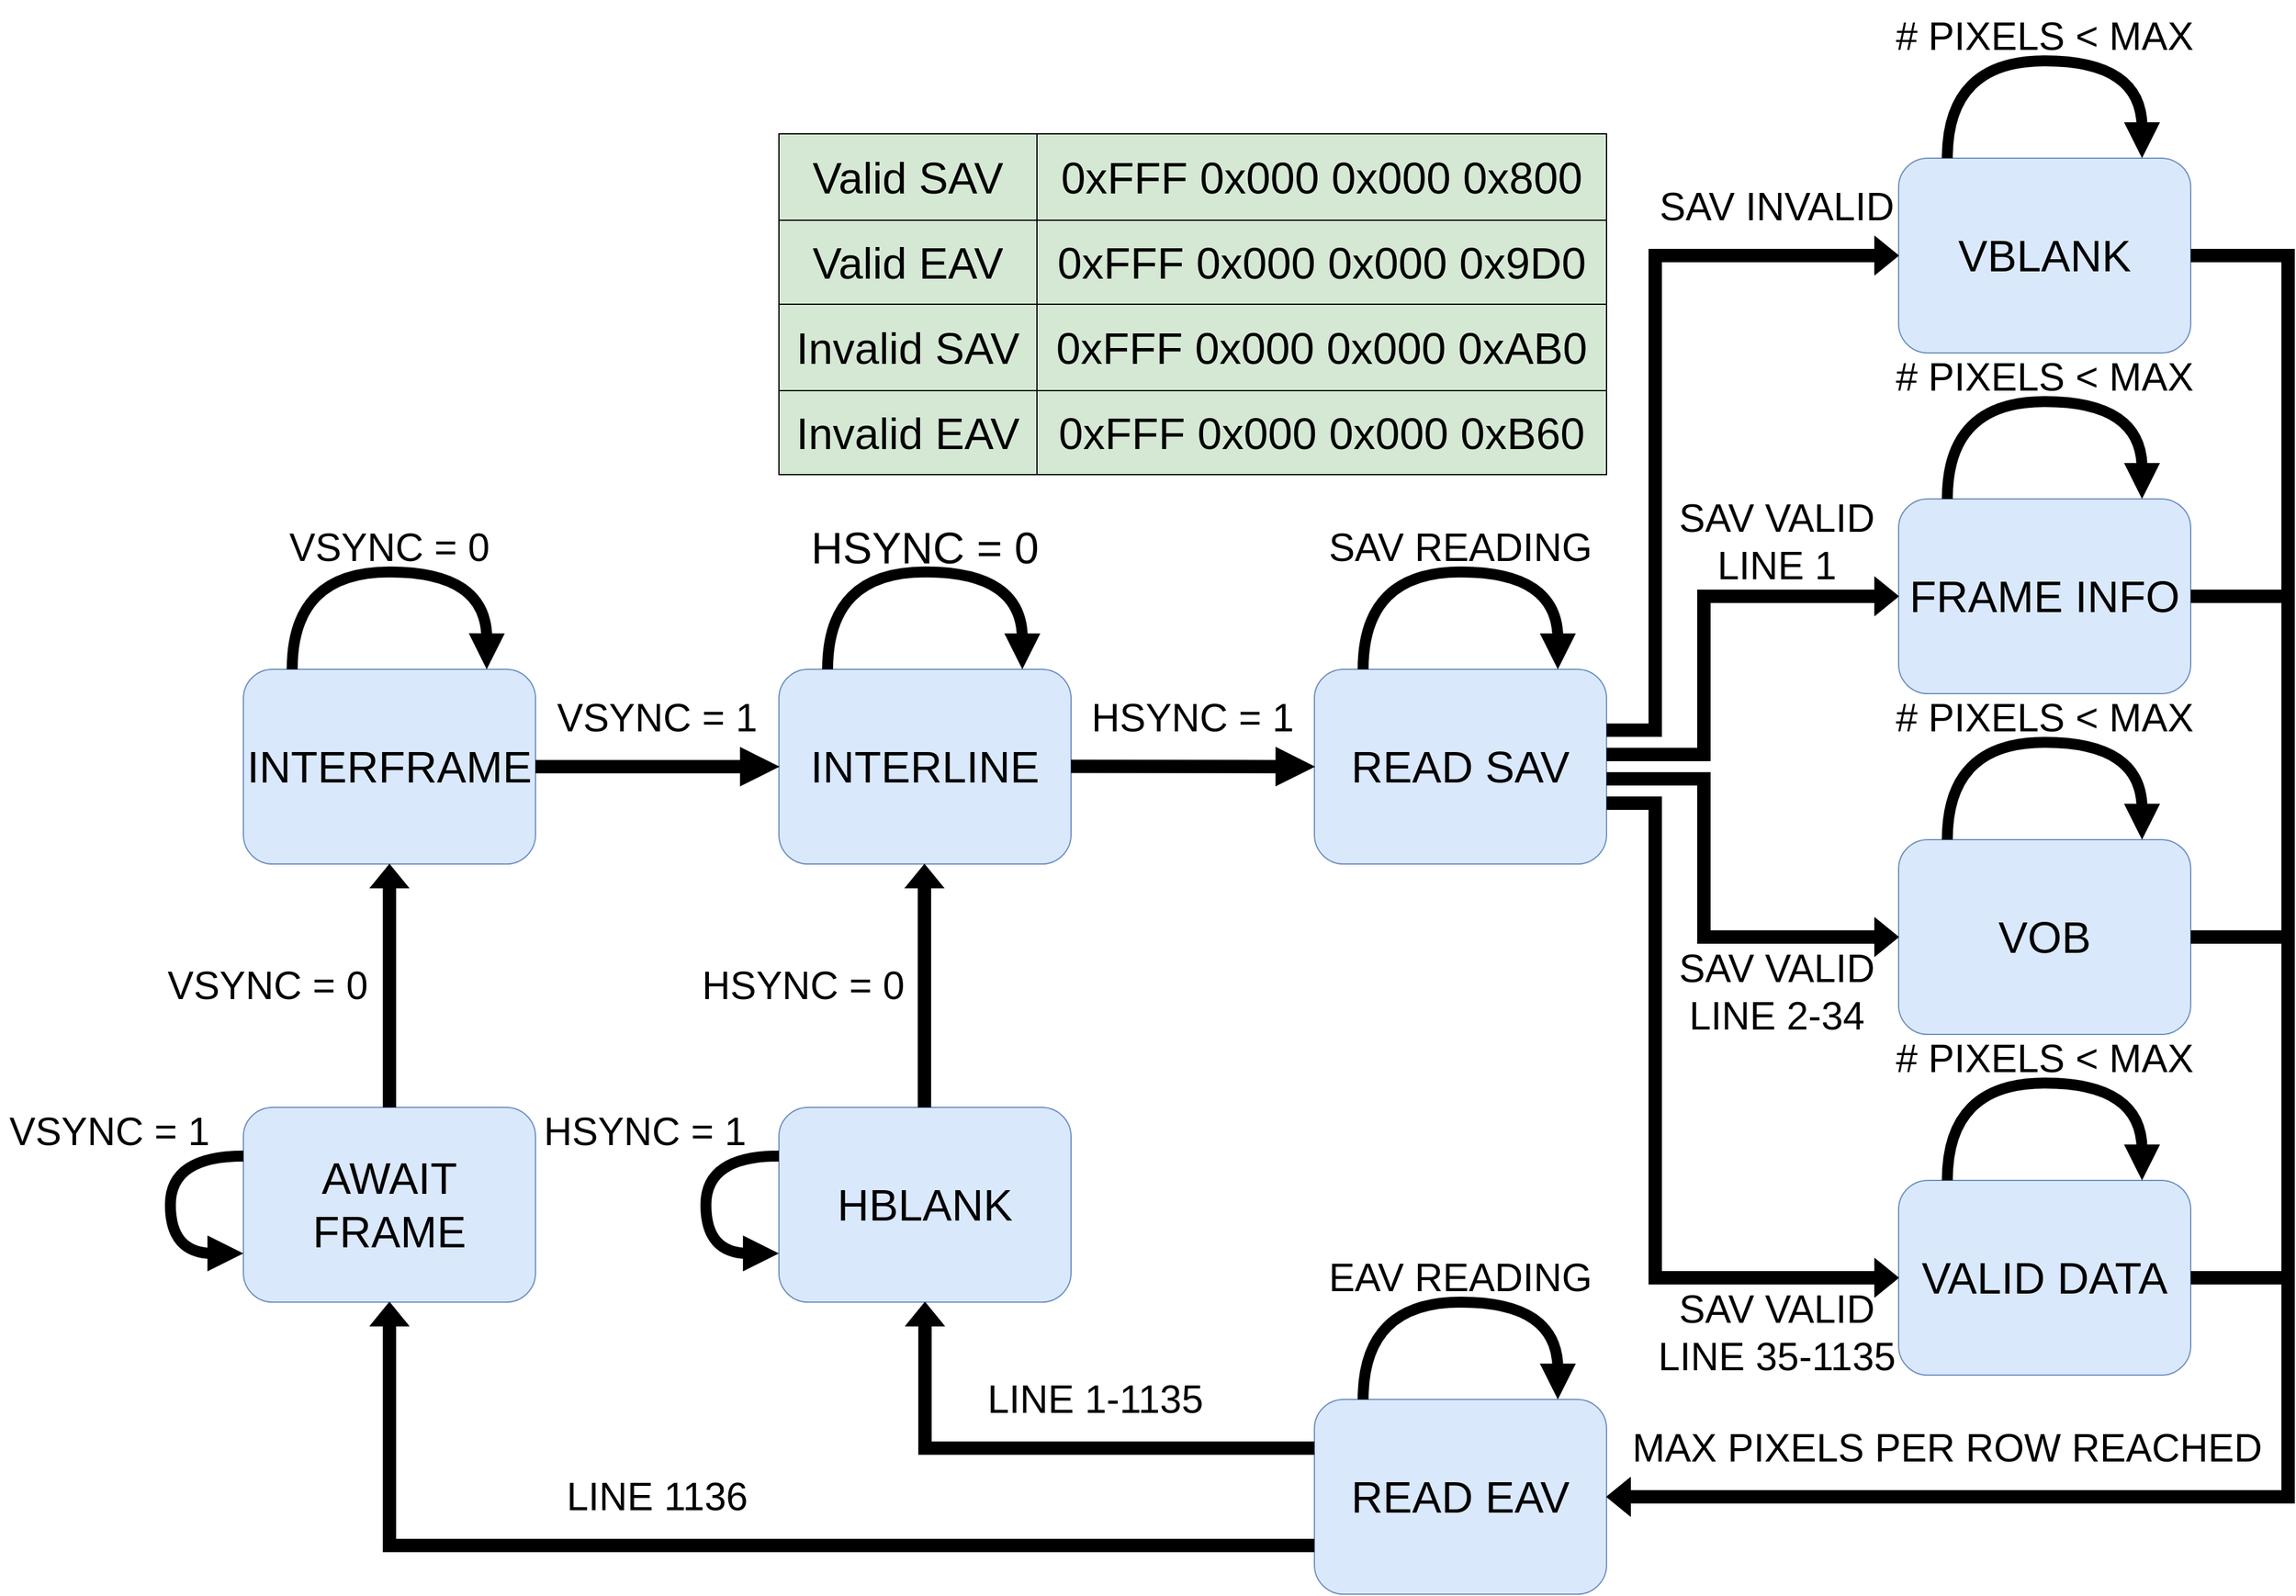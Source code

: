 <mxfile version="28.1.1">
  <diagram name="Page-1" id="q2_0RHuTO6xgpEpmJLxP">
    <mxGraphModel dx="4293" dy="3265" grid="1" gridSize="10" guides="1" tooltips="1" connect="1" arrows="1" fold="1" page="1" pageScale="1" pageWidth="850" pageHeight="1100" math="0" shadow="0">
      <root>
        <mxCell id="0" />
        <mxCell id="1" parent="0" />
        <mxCell id="sTG8xCZrIZPABYyQ_F5g-1" value="INTERFRAME" style="rounded=1;whiteSpace=wrap;html=1;fontSize=36;fillColor=#dae8fc;strokeColor=#6c8ebf;" vertex="1" parent="1">
          <mxGeometry x="80" y="120" width="240" height="160" as="geometry" />
        </mxCell>
        <mxCell id="sTG8xCZrIZPABYyQ_F5g-2" value="INTERLINE" style="rounded=1;whiteSpace=wrap;html=1;fontSize=36;fillColor=#dae8fc;strokeColor=#6c8ebf;" vertex="1" parent="1">
          <mxGeometry x="520" y="120" width="240" height="160" as="geometry" />
        </mxCell>
        <mxCell id="sTG8xCZrIZPABYyQ_F5g-3" value="READ SAV" style="rounded=1;whiteSpace=wrap;html=1;fontSize=36;fillColor=#dae8fc;strokeColor=#6c8ebf;" vertex="1" parent="1">
          <mxGeometry x="960" y="120" width="240" height="160" as="geometry" />
        </mxCell>
        <mxCell id="sTG8xCZrIZPABYyQ_F5g-4" value="VALID DATA" style="rounded=1;whiteSpace=wrap;html=1;fontSize=36;fillColor=#dae8fc;strokeColor=#6c8ebf;" vertex="1" parent="1">
          <mxGeometry x="1440" y="540" width="240" height="160" as="geometry" />
        </mxCell>
        <mxCell id="sTG8xCZrIZPABYyQ_F5g-5" value="FRAME INFO" style="rounded=1;whiteSpace=wrap;html=1;fontSize=36;fillColor=#dae8fc;strokeColor=#6c8ebf;" vertex="1" parent="1">
          <mxGeometry x="1440" y="-20" width="240" height="160" as="geometry" />
        </mxCell>
        <mxCell id="sTG8xCZrIZPABYyQ_F5g-6" value="VBLANK" style="rounded=1;whiteSpace=wrap;html=1;fontSize=36;fillColor=#dae8fc;strokeColor=#6c8ebf;" vertex="1" parent="1">
          <mxGeometry x="1440" y="-300" width="240" height="160" as="geometry" />
        </mxCell>
        <mxCell id="sTG8xCZrIZPABYyQ_F5g-7" value="VOB" style="rounded=1;whiteSpace=wrap;html=1;fontSize=36;fillColor=#dae8fc;strokeColor=#6c8ebf;" vertex="1" parent="1">
          <mxGeometry x="1440" y="260" width="240" height="160" as="geometry" />
        </mxCell>
        <mxCell id="sTG8xCZrIZPABYyQ_F5g-8" value="AWAIT FRAME" style="rounded=1;whiteSpace=wrap;html=1;fontSize=36;fillColor=#dae8fc;strokeColor=#6c8ebf;" vertex="1" parent="1">
          <mxGeometry x="80" y="480" width="240" height="160" as="geometry" />
        </mxCell>
        <mxCell id="sTG8xCZrIZPABYyQ_F5g-9" value="HBLANK" style="rounded=1;whiteSpace=wrap;html=1;fontSize=36;fillColor=#dae8fc;strokeColor=#6c8ebf;" vertex="1" parent="1">
          <mxGeometry x="520" y="480" width="240" height="160" as="geometry" />
        </mxCell>
        <mxCell id="sTG8xCZrIZPABYyQ_F5g-10" value="READ EAV" style="rounded=1;whiteSpace=wrap;html=1;fontSize=36;fillColor=#dae8fc;strokeColor=#6c8ebf;" vertex="1" parent="1">
          <mxGeometry x="960" y="720" width="240" height="160" as="geometry" />
        </mxCell>
        <mxCell id="sTG8xCZrIZPABYyQ_F5g-12" value="" style="shape=flexArrow;endArrow=classic;html=1;rounded=0;exitX=1;exitY=0.5;exitDx=0;exitDy=0;entryX=0;entryY=0.5;entryDx=0;entryDy=0;startSize=10;endSize=10;sourcePerimeterSpacing=1;fillColor=#000000;" edge="1" parent="1" source="sTG8xCZrIZPABYyQ_F5g-1">
          <mxGeometry width="50" height="50" relative="1" as="geometry">
            <mxPoint x="430" y="220" as="sourcePoint" />
            <mxPoint x="520" y="200.0" as="targetPoint" />
          </mxGeometry>
        </mxCell>
        <mxCell id="sTG8xCZrIZPABYyQ_F5g-13" value="" style="shape=flexArrow;endArrow=classic;html=1;rounded=0;exitX=1;exitY=0.5;exitDx=0;exitDy=0;entryX=1;entryY=1;entryDx=0;entryDy=0;startSize=10;endSize=10;sourcePerimeterSpacing=1;fillColor=#000000;" edge="1" parent="1" target="sTG8xCZrIZPABYyQ_F5g-30">
          <mxGeometry width="50" height="50" relative="1" as="geometry">
            <mxPoint x="760" y="199.71" as="sourcePoint" />
            <mxPoint x="920" y="199.71" as="targetPoint" />
          </mxGeometry>
        </mxCell>
        <mxCell id="sTG8xCZrIZPABYyQ_F5g-15" value="" style="shape=flexArrow;endArrow=classic;html=1;rounded=0;entryX=0;entryY=0.5;entryDx=0;entryDy=0;fillColor=#000000;" edge="1" parent="1" target="sTG8xCZrIZPABYyQ_F5g-5">
          <mxGeometry width="50" height="50" relative="1" as="geometry">
            <mxPoint x="1200" y="190" as="sourcePoint" />
            <mxPoint x="1290" y="140" as="targetPoint" />
            <Array as="points">
              <mxPoint x="1280" y="190" />
              <mxPoint x="1280" y="60" />
            </Array>
          </mxGeometry>
        </mxCell>
        <mxCell id="sTG8xCZrIZPABYyQ_F5g-16" value="" style="shape=flexArrow;endArrow=classic;html=1;rounded=0;entryX=0;entryY=0.5;entryDx=0;entryDy=0;fillColor=#000000;" edge="1" parent="1" target="sTG8xCZrIZPABYyQ_F5g-6">
          <mxGeometry width="50" height="50" relative="1" as="geometry">
            <mxPoint x="1200" y="170" as="sourcePoint" />
            <mxPoint x="1290" y="120" as="targetPoint" />
            <Array as="points">
              <mxPoint x="1240" y="170" />
              <mxPoint x="1240" y="-220" />
            </Array>
          </mxGeometry>
        </mxCell>
        <mxCell id="sTG8xCZrIZPABYyQ_F5g-17" value="" style="shape=flexArrow;endArrow=classic;html=1;rounded=0;entryX=0;entryY=0.5;entryDx=0;entryDy=0;fillColor=#000000;" edge="1" parent="1" target="sTG8xCZrIZPABYyQ_F5g-7">
          <mxGeometry width="50" height="50" relative="1" as="geometry">
            <mxPoint x="1200" y="210" as="sourcePoint" />
            <mxPoint x="1290" y="160" as="targetPoint" />
            <Array as="points">
              <mxPoint x="1280" y="210" />
              <mxPoint x="1280" y="340" />
            </Array>
          </mxGeometry>
        </mxCell>
        <mxCell id="sTG8xCZrIZPABYyQ_F5g-18" value="" style="shape=flexArrow;endArrow=classic;html=1;rounded=0;entryX=0;entryY=0.5;entryDx=0;entryDy=0;fillColor=#000000;" edge="1" parent="1" target="sTG8xCZrIZPABYyQ_F5g-4">
          <mxGeometry width="50" height="50" relative="1" as="geometry">
            <mxPoint x="1200" y="230" as="sourcePoint" />
            <mxPoint x="1290" y="180" as="targetPoint" />
            <Array as="points">
              <mxPoint x="1240" y="230" />
              <mxPoint x="1240" y="620" />
            </Array>
          </mxGeometry>
        </mxCell>
        <mxCell id="sTG8xCZrIZPABYyQ_F5g-19" value="" style="shape=flexArrow;endArrow=classic;html=1;rounded=0;exitX=1;exitY=0.5;exitDx=0;exitDy=0;entryX=1;entryY=0.5;entryDx=0;entryDy=0;fillColor=#000000;" edge="1" parent="1" source="sTG8xCZrIZPABYyQ_F5g-4" target="sTG8xCZrIZPABYyQ_F5g-10">
          <mxGeometry width="50" height="50" relative="1" as="geometry">
            <mxPoint x="2060" y="-150" as="sourcePoint" />
            <mxPoint x="2110" y="-200" as="targetPoint" />
            <Array as="points">
              <mxPoint x="1760" y="620" />
              <mxPoint x="1760" y="800" />
            </Array>
          </mxGeometry>
        </mxCell>
        <mxCell id="sTG8xCZrIZPABYyQ_F5g-21" value="" style="shape=flexArrow;endArrow=none;html=1;rounded=0;exitX=1;exitY=0.5;exitDx=0;exitDy=0;fillColor=#000000;endFill=0;" edge="1" parent="1" source="sTG8xCZrIZPABYyQ_F5g-7">
          <mxGeometry width="50" height="50" relative="1" as="geometry">
            <mxPoint x="1780" y="340" as="sourcePoint" />
            <mxPoint x="1760" y="620" as="targetPoint" />
            <Array as="points">
              <mxPoint x="1760" y="340" />
            </Array>
          </mxGeometry>
        </mxCell>
        <mxCell id="sTG8xCZrIZPABYyQ_F5g-22" value="" style="shape=flexArrow;endArrow=none;html=1;rounded=0;exitX=1;exitY=0.5;exitDx=0;exitDy=0;strokeColor=#000000;fillColor=#000000;endFill=0;" edge="1" parent="1">
          <mxGeometry width="50" height="50" relative="1" as="geometry">
            <mxPoint x="1680" y="60" as="sourcePoint" />
            <mxPoint x="1760" y="350" as="targetPoint" />
            <Array as="points">
              <mxPoint x="1760" y="60" />
            </Array>
          </mxGeometry>
        </mxCell>
        <mxCell id="sTG8xCZrIZPABYyQ_F5g-23" value="" style="shape=flexArrow;endArrow=none;html=1;rounded=0;exitX=1;exitY=0.5;exitDx=0;exitDy=0;fillColor=#000000;endFill=0;" edge="1" parent="1">
          <mxGeometry width="50" height="50" relative="1" as="geometry">
            <mxPoint x="1680" y="-220" as="sourcePoint" />
            <mxPoint x="1760" y="60" as="targetPoint" />
            <Array as="points">
              <mxPoint x="1760" y="-220" />
            </Array>
          </mxGeometry>
        </mxCell>
        <mxCell id="sTG8xCZrIZPABYyQ_F5g-24" value="" style="shape=flexArrow;endArrow=classic;html=1;rounded=0;exitX=0;exitY=0.25;exitDx=0;exitDy=0;entryX=0.5;entryY=1;entryDx=0;entryDy=0;fillColor=#000000;" edge="1" parent="1" source="sTG8xCZrIZPABYyQ_F5g-10" target="sTG8xCZrIZPABYyQ_F5g-9">
          <mxGeometry width="50" height="50" relative="1" as="geometry">
            <mxPoint x="920" y="760.0" as="sourcePoint" />
            <mxPoint x="830" y="650" as="targetPoint" />
            <Array as="points">
              <mxPoint x="640" y="760" />
            </Array>
          </mxGeometry>
        </mxCell>
        <mxCell id="sTG8xCZrIZPABYyQ_F5g-25" value="" style="shape=flexArrow;endArrow=classic;html=1;rounded=0;exitX=0;exitY=0.75;exitDx=0;exitDy=0;entryX=0.5;entryY=1;entryDx=0;entryDy=0;fillColor=#000000;" edge="1" parent="1" source="sTG8xCZrIZPABYyQ_F5g-10" target="sTG8xCZrIZPABYyQ_F5g-8">
          <mxGeometry width="50" height="50" relative="1" as="geometry">
            <mxPoint x="1120" y="990" as="sourcePoint" />
            <mxPoint x="840" y="870" as="targetPoint" />
            <Array as="points">
              <mxPoint x="200" y="840" />
            </Array>
          </mxGeometry>
        </mxCell>
        <mxCell id="sTG8xCZrIZPABYyQ_F5g-26" value="" style="shape=flexArrow;endArrow=classic;html=1;rounded=0;exitX=0.5;exitY=0;exitDx=0;exitDy=0;entryX=0.5;entryY=1;entryDx=0;entryDy=0;fillColor=#000000;strokeWidth=1;" edge="1" parent="1" source="sTG8xCZrIZPABYyQ_F5g-8" target="sTG8xCZrIZPABYyQ_F5g-1">
          <mxGeometry width="50" height="50" relative="1" as="geometry">
            <mxPoint x="450" y="430" as="sourcePoint" />
            <mxPoint x="500" y="380" as="targetPoint" />
          </mxGeometry>
        </mxCell>
        <mxCell id="sTG8xCZrIZPABYyQ_F5g-27" value="" style="shape=flexArrow;endArrow=classic;html=1;rounded=0;exitX=0.5;exitY=0;exitDx=0;exitDy=0;entryX=0.5;entryY=1;entryDx=0;entryDy=0;fillColor=#000000;" edge="1" parent="1">
          <mxGeometry width="50" height="50" relative="1" as="geometry">
            <mxPoint x="639.58" y="480" as="sourcePoint" />
            <mxPoint x="639.58" y="280" as="targetPoint" />
          </mxGeometry>
        </mxCell>
        <mxCell id="sTG8xCZrIZPABYyQ_F5g-28" value="VSYNC = 1" style="text;html=1;align=center;verticalAlign=middle;whiteSpace=wrap;rounded=0;fontSize=32;" vertex="1" parent="1">
          <mxGeometry x="320" y="120" width="200" height="80" as="geometry" />
        </mxCell>
        <mxCell id="sTG8xCZrIZPABYyQ_F5g-30" value="HSYNC = 1" style="text;html=1;align=center;verticalAlign=middle;whiteSpace=wrap;rounded=0;fontSize=32;horizontal=1;" vertex="1" parent="1">
          <mxGeometry x="760" y="120" width="200" height="80" as="geometry" />
        </mxCell>
        <mxCell id="sTG8xCZrIZPABYyQ_F5g-31" value="&lt;div&gt;SAV VALID&lt;/div&gt;&lt;div&gt;LINE 1&lt;/div&gt;" style="text;html=1;align=center;verticalAlign=middle;whiteSpace=wrap;rounded=0;fontSize=32;" vertex="1" parent="1">
          <mxGeometry x="1240" y="-30" width="200" height="90" as="geometry" />
        </mxCell>
        <mxCell id="sTG8xCZrIZPABYyQ_F5g-32" value="SAV INVALID" style="text;html=1;align=center;verticalAlign=middle;whiteSpace=wrap;rounded=0;fontSize=32;" vertex="1" parent="1">
          <mxGeometry x="1240" y="-300" width="200" height="80" as="geometry" />
        </mxCell>
        <mxCell id="sTG8xCZrIZPABYyQ_F5g-33" value="&lt;div&gt;SAV VALID&lt;/div&gt;&lt;div&gt;LINE 2-34&lt;/div&gt;" style="text;html=1;align=center;verticalAlign=middle;whiteSpace=wrap;rounded=0;fontSize=32;" vertex="1" parent="1">
          <mxGeometry x="1240" y="340" width="200" height="90" as="geometry" />
        </mxCell>
        <mxCell id="sTG8xCZrIZPABYyQ_F5g-36" value="&lt;div&gt;SAV VALID&lt;/div&gt;&lt;div&gt;LINE 35-1135&lt;/div&gt;" style="text;html=1;align=center;verticalAlign=middle;whiteSpace=wrap;rounded=0;fontSize=32;" vertex="1" parent="1">
          <mxGeometry x="1240" y="620" width="200" height="90" as="geometry" />
        </mxCell>
        <mxCell id="sTG8xCZrIZPABYyQ_F5g-37" value="MAX PIXELS PER ROW REACHED" style="text;html=1;align=center;verticalAlign=middle;whiteSpace=wrap;rounded=0;fontSize=32;" vertex="1" parent="1">
          <mxGeometry x="1200" y="720" width="560" height="80" as="geometry" />
        </mxCell>
        <mxCell id="sTG8xCZrIZPABYyQ_F5g-38" value="LINE 1-1135" style="text;html=1;align=center;verticalAlign=middle;whiteSpace=wrap;rounded=0;fontSize=32;" vertex="1" parent="1">
          <mxGeometry x="640" y="680" width="280" height="80" as="geometry" />
        </mxCell>
        <mxCell id="sTG8xCZrIZPABYyQ_F5g-39" value="LINE 1136" style="text;html=1;align=center;verticalAlign=middle;whiteSpace=wrap;rounded=0;fontSize=32;" vertex="1" parent="1">
          <mxGeometry x="200" y="760" width="440" height="80" as="geometry" />
        </mxCell>
        <mxCell id="sTG8xCZrIZPABYyQ_F5g-40" value="HSYNC = 0" style="text;html=1;align=center;verticalAlign=middle;whiteSpace=wrap;rounded=0;fontSize=32;" vertex="1" parent="1">
          <mxGeometry x="440" y="340" width="200" height="80" as="geometry" />
        </mxCell>
        <mxCell id="sTG8xCZrIZPABYyQ_F5g-41" value="VSYNC = 0" style="text;html=1;align=center;verticalAlign=middle;whiteSpace=wrap;rounded=0;fontSize=32;" vertex="1" parent="1">
          <mxGeometry y="340" width="200" height="80" as="geometry" />
        </mxCell>
        <mxCell id="sTG8xCZrIZPABYyQ_F5g-42" value="" style="curved=1;endArrow=block;html=1;rounded=0;entryX=0.833;entryY=0;entryDx=0;entryDy=0;entryPerimeter=0;strokeWidth=9;exitX=0.167;exitY=0;exitDx=0;exitDy=0;exitPerimeter=0;endFill=1;" edge="1" parent="1" source="sTG8xCZrIZPABYyQ_F5g-1" target="sTG8xCZrIZPABYyQ_F5g-1">
          <mxGeometry width="50" height="50" relative="1" as="geometry">
            <mxPoint x="130" y="-40" as="sourcePoint" />
            <mxPoint x="180" y="-90" as="targetPoint" />
            <Array as="points">
              <mxPoint x="120" y="40" />
              <mxPoint x="280" y="40" />
            </Array>
          </mxGeometry>
        </mxCell>
        <mxCell id="sTG8xCZrIZPABYyQ_F5g-44" value="" style="curved=1;endArrow=block;html=1;rounded=0;entryX=0.833;entryY=0;entryDx=0;entryDy=0;entryPerimeter=0;strokeWidth=9;exitX=0.167;exitY=0;exitDx=0;exitDy=0;exitPerimeter=0;endFill=1;" edge="1" parent="1">
          <mxGeometry width="50" height="50" relative="1" as="geometry">
            <mxPoint x="560" y="120" as="sourcePoint" />
            <mxPoint x="720" y="120" as="targetPoint" />
            <Array as="points">
              <mxPoint x="560" y="40" />
              <mxPoint x="720" y="40" />
            </Array>
          </mxGeometry>
        </mxCell>
        <mxCell id="sTG8xCZrIZPABYyQ_F5g-45" value="" style="curved=1;endArrow=block;html=1;rounded=0;entryX=0.833;entryY=0;entryDx=0;entryDy=0;entryPerimeter=0;strokeWidth=9;exitX=0.167;exitY=0;exitDx=0;exitDy=0;exitPerimeter=0;endFill=1;" edge="1" parent="1">
          <mxGeometry width="50" height="50" relative="1" as="geometry">
            <mxPoint x="1000" y="120" as="sourcePoint" />
            <mxPoint x="1160" y="120" as="targetPoint" />
            <Array as="points">
              <mxPoint x="1000" y="40" />
              <mxPoint x="1160" y="40" />
            </Array>
          </mxGeometry>
        </mxCell>
        <mxCell id="sTG8xCZrIZPABYyQ_F5g-46" value="" style="curved=1;endArrow=block;html=1;rounded=0;entryX=0.833;entryY=0;entryDx=0;entryDy=0;entryPerimeter=0;strokeWidth=9;exitX=0.167;exitY=0;exitDx=0;exitDy=0;exitPerimeter=0;endFill=1;" edge="1" parent="1">
          <mxGeometry width="50" height="50" relative="1" as="geometry">
            <mxPoint x="1480" y="-300" as="sourcePoint" />
            <mxPoint x="1640" y="-300" as="targetPoint" />
            <Array as="points">
              <mxPoint x="1480" y="-380" />
              <mxPoint x="1640" y="-380" />
            </Array>
          </mxGeometry>
        </mxCell>
        <mxCell id="sTG8xCZrIZPABYyQ_F5g-47" value="" style="curved=1;endArrow=block;html=1;rounded=0;entryX=0.833;entryY=0;entryDx=0;entryDy=0;entryPerimeter=0;strokeWidth=9;exitX=0.167;exitY=0;exitDx=0;exitDy=0;exitPerimeter=0;endFill=1;" edge="1" parent="1">
          <mxGeometry width="50" height="50" relative="1" as="geometry">
            <mxPoint x="1480" y="-20" as="sourcePoint" />
            <mxPoint x="1640" y="-20" as="targetPoint" />
            <Array as="points">
              <mxPoint x="1480" y="-100" />
              <mxPoint x="1640" y="-100" />
            </Array>
          </mxGeometry>
        </mxCell>
        <mxCell id="sTG8xCZrIZPABYyQ_F5g-48" value="" style="curved=1;endArrow=block;html=1;rounded=0;entryX=0.833;entryY=0;entryDx=0;entryDy=0;entryPerimeter=0;strokeWidth=9;exitX=0.167;exitY=0;exitDx=0;exitDy=0;exitPerimeter=0;endFill=1;" edge="1" parent="1">
          <mxGeometry width="50" height="50" relative="1" as="geometry">
            <mxPoint x="1480" y="260" as="sourcePoint" />
            <mxPoint x="1640" y="260" as="targetPoint" />
            <Array as="points">
              <mxPoint x="1480" y="180" />
              <mxPoint x="1640" y="180" />
            </Array>
          </mxGeometry>
        </mxCell>
        <mxCell id="sTG8xCZrIZPABYyQ_F5g-49" value="" style="curved=1;endArrow=block;html=1;rounded=0;entryX=0.833;entryY=0;entryDx=0;entryDy=0;entryPerimeter=0;strokeWidth=9;exitX=0.167;exitY=0;exitDx=0;exitDy=0;exitPerimeter=0;endFill=1;" edge="1" parent="1">
          <mxGeometry width="50" height="50" relative="1" as="geometry">
            <mxPoint x="1480" y="540" as="sourcePoint" />
            <mxPoint x="1640" y="540" as="targetPoint" />
            <Array as="points">
              <mxPoint x="1480" y="460" />
              <mxPoint x="1640" y="460" />
            </Array>
          </mxGeometry>
        </mxCell>
        <mxCell id="sTG8xCZrIZPABYyQ_F5g-50" value="&lt;div&gt;VSYNC = 0&lt;/div&gt;" style="text;html=1;align=center;verticalAlign=middle;whiteSpace=wrap;rounded=0;fontSize=32;" vertex="1" parent="1">
          <mxGeometry x="80" y="-30" width="240" height="100" as="geometry" />
        </mxCell>
        <mxCell id="sTG8xCZrIZPABYyQ_F5g-51" value="&lt;div&gt;HSYNC = 0&lt;/div&gt;" style="text;html=1;align=center;verticalAlign=middle;whiteSpace=wrap;rounded=0;fontSize=36;" vertex="1" parent="1">
          <mxGeometry x="520" y="-30" width="240" height="100" as="geometry" />
        </mxCell>
        <mxCell id="sTG8xCZrIZPABYyQ_F5g-52" value="SAV READING" style="text;html=1;align=center;verticalAlign=middle;whiteSpace=wrap;rounded=0;fontSize=32;" vertex="1" parent="1">
          <mxGeometry x="960" y="-30" width="240" height="100" as="geometry" />
        </mxCell>
        <mxCell id="sTG8xCZrIZPABYyQ_F5g-60" value="# PIXELS &amp;lt; MAX" style="text;html=1;align=center;verticalAlign=middle;whiteSpace=wrap;rounded=0;fontSize=32;" vertex="1" parent="1">
          <mxGeometry x="1430" y="410" width="260" height="60" as="geometry" />
        </mxCell>
        <mxCell id="sTG8xCZrIZPABYyQ_F5g-63" value="" style="curved=1;endArrow=block;html=1;rounded=0;entryX=0.833;entryY=0;entryDx=0;entryDy=0;entryPerimeter=0;strokeWidth=9;exitX=0.167;exitY=0;exitDx=0;exitDy=0;exitPerimeter=0;endFill=1;" edge="1" parent="1">
          <mxGeometry width="50" height="50" relative="1" as="geometry">
            <mxPoint x="1000" y="720" as="sourcePoint" />
            <mxPoint x="1160" y="720" as="targetPoint" />
            <Array as="points">
              <mxPoint x="1000" y="640" />
              <mxPoint x="1160" y="640" />
            </Array>
          </mxGeometry>
        </mxCell>
        <mxCell id="sTG8xCZrIZPABYyQ_F5g-64" value="EAV READING" style="text;html=1;align=center;verticalAlign=middle;whiteSpace=wrap;rounded=0;fontSize=32;" vertex="1" parent="1">
          <mxGeometry x="960" y="570" width="240" height="100" as="geometry" />
        </mxCell>
        <mxCell id="sTG8xCZrIZPABYyQ_F5g-67" value="" style="curved=1;endArrow=block;html=1;rounded=0;entryX=1;entryY=0.75;entryDx=0;entryDy=0;strokeWidth=9;exitX=1;exitY=0.25;exitDx=0;exitDy=0;endFill=1;" edge="1" parent="1">
          <mxGeometry width="50" height="50" relative="1" as="geometry">
            <mxPoint x="80" y="520" as="sourcePoint" />
            <mxPoint x="80" y="600" as="targetPoint" />
            <Array as="points">
              <mxPoint x="20" y="520" />
              <mxPoint x="20" y="600" />
            </Array>
          </mxGeometry>
        </mxCell>
        <mxCell id="sTG8xCZrIZPABYyQ_F5g-69" value="VSYNC = 1" style="text;html=1;align=center;verticalAlign=middle;whiteSpace=wrap;rounded=0;fontSize=32;" vertex="1" parent="1">
          <mxGeometry x="-120" y="460" width="180" height="80" as="geometry" />
        </mxCell>
        <mxCell id="sTG8xCZrIZPABYyQ_F5g-72" value="# PIXELS &amp;lt; MAX" style="text;html=1;align=center;verticalAlign=middle;whiteSpace=wrap;rounded=0;fontSize=32;" vertex="1" parent="1">
          <mxGeometry x="1430" y="130" width="260" height="60" as="geometry" />
        </mxCell>
        <mxCell id="sTG8xCZrIZPABYyQ_F5g-73" value="# PIXELS &amp;lt; MAX" style="text;html=1;align=center;verticalAlign=middle;whiteSpace=wrap;rounded=0;fontSize=32;" vertex="1" parent="1">
          <mxGeometry x="1430" y="-150" width="260" height="60" as="geometry" />
        </mxCell>
        <mxCell id="sTG8xCZrIZPABYyQ_F5g-74" value="# PIXELS &amp;lt; MAX" style="text;html=1;align=center;verticalAlign=middle;whiteSpace=wrap;rounded=0;fontSize=32;" vertex="1" parent="1">
          <mxGeometry x="1430" y="-430" width="260" height="60" as="geometry" />
        </mxCell>
        <mxCell id="sTG8xCZrIZPABYyQ_F5g-76" value="" style="shape=table;startSize=0;container=1;collapsible=0;childLayout=tableLayout;fontSize=36;fillColor=#d5e8d4;strokeColor=#000000;" vertex="1" parent="1">
          <mxGeometry x="520" y="-320" width="680" height="280" as="geometry" />
        </mxCell>
        <mxCell id="sTG8xCZrIZPABYyQ_F5g-77" value="" style="shape=tableRow;horizontal=0;startSize=0;swimlaneHead=0;swimlaneBody=0;strokeColor=#000000;top=0;left=0;bottom=0;right=0;collapsible=0;dropTarget=0;fillColor=none;points=[[0,0.5],[1,0.5]];portConstraint=eastwest;" vertex="1" parent="sTG8xCZrIZPABYyQ_F5g-76">
          <mxGeometry width="680" height="71" as="geometry" />
        </mxCell>
        <mxCell id="sTG8xCZrIZPABYyQ_F5g-78" value="&lt;div&gt;Valid SAV&lt;/div&gt;" style="shape=partialRectangle;html=1;whiteSpace=wrap;connectable=0;strokeColor=#000000;overflow=hidden;fillColor=none;top=0;left=0;bottom=0;right=0;pointerEvents=1;fontSize=36;" vertex="1" parent="sTG8xCZrIZPABYyQ_F5g-77">
          <mxGeometry width="212" height="71" as="geometry">
            <mxRectangle width="212" height="71" as="alternateBounds" />
          </mxGeometry>
        </mxCell>
        <mxCell id="sTG8xCZrIZPABYyQ_F5g-79" value="&lt;font&gt;0xFFF 0x000 0x000 0x800&lt;/font&gt;" style="shape=partialRectangle;html=1;whiteSpace=wrap;connectable=0;strokeColor=#000000;overflow=hidden;fillColor=none;top=0;left=0;bottom=0;right=0;pointerEvents=1;fontSize=36;" vertex="1" parent="sTG8xCZrIZPABYyQ_F5g-77">
          <mxGeometry x="212" width="468" height="71" as="geometry">
            <mxRectangle width="468" height="71" as="alternateBounds" />
          </mxGeometry>
        </mxCell>
        <mxCell id="sTG8xCZrIZPABYyQ_F5g-80" value="" style="shape=tableRow;horizontal=0;startSize=0;swimlaneHead=0;swimlaneBody=0;strokeColor=#000000;top=0;left=0;bottom=0;right=0;collapsible=0;dropTarget=0;fillColor=none;points=[[0,0.5],[1,0.5]];portConstraint=eastwest;" vertex="1" parent="sTG8xCZrIZPABYyQ_F5g-76">
          <mxGeometry y="71" width="680" height="69" as="geometry" />
        </mxCell>
        <mxCell id="sTG8xCZrIZPABYyQ_F5g-81" value="Valid EAV" style="shape=partialRectangle;html=1;whiteSpace=wrap;connectable=0;strokeColor=#000000;overflow=hidden;fillColor=none;top=0;left=0;bottom=0;right=0;pointerEvents=1;fontSize=36;" vertex="1" parent="sTG8xCZrIZPABYyQ_F5g-80">
          <mxGeometry width="212" height="69" as="geometry">
            <mxRectangle width="212" height="69" as="alternateBounds" />
          </mxGeometry>
        </mxCell>
        <mxCell id="sTG8xCZrIZPABYyQ_F5g-82" value="0xFFF 0x000 0x000 0x9D0" style="shape=partialRectangle;html=1;whiteSpace=wrap;connectable=0;strokeColor=#000000;overflow=hidden;fillColor=none;top=0;left=0;bottom=0;right=0;pointerEvents=1;fontSize=36;" vertex="1" parent="sTG8xCZrIZPABYyQ_F5g-80">
          <mxGeometry x="212" width="468" height="69" as="geometry">
            <mxRectangle width="468" height="69" as="alternateBounds" />
          </mxGeometry>
        </mxCell>
        <mxCell id="sTG8xCZrIZPABYyQ_F5g-83" value="" style="shape=tableRow;horizontal=0;startSize=0;swimlaneHead=0;swimlaneBody=0;strokeColor=#000000;top=0;left=0;bottom=0;right=0;collapsible=0;dropTarget=0;fillColor=none;points=[[0,0.5],[1,0.5]];portConstraint=eastwest;" vertex="1" parent="sTG8xCZrIZPABYyQ_F5g-76">
          <mxGeometry y="140" width="680" height="71" as="geometry" />
        </mxCell>
        <mxCell id="sTG8xCZrIZPABYyQ_F5g-84" value="Invalid SAV" style="shape=partialRectangle;html=1;whiteSpace=wrap;connectable=0;strokeColor=#000000;overflow=hidden;fillColor=none;top=0;left=0;bottom=0;right=0;pointerEvents=1;fontSize=36;" vertex="1" parent="sTG8xCZrIZPABYyQ_F5g-83">
          <mxGeometry width="212" height="71" as="geometry">
            <mxRectangle width="212" height="71" as="alternateBounds" />
          </mxGeometry>
        </mxCell>
        <mxCell id="sTG8xCZrIZPABYyQ_F5g-85" value="0xFFF 0x000 0x000 0xAB0" style="shape=partialRectangle;html=1;whiteSpace=wrap;connectable=0;strokeColor=#000000;overflow=hidden;fillColor=none;top=0;left=0;bottom=0;right=0;pointerEvents=1;fontSize=36;" vertex="1" parent="sTG8xCZrIZPABYyQ_F5g-83">
          <mxGeometry x="212" width="468" height="71" as="geometry">
            <mxRectangle width="468" height="71" as="alternateBounds" />
          </mxGeometry>
        </mxCell>
        <mxCell id="sTG8xCZrIZPABYyQ_F5g-86" value="" style="shape=tableRow;horizontal=0;startSize=0;swimlaneHead=0;swimlaneBody=0;strokeColor=#000000;top=0;left=0;bottom=0;right=0;collapsible=0;dropTarget=0;fillColor=none;points=[[0,0.5],[1,0.5]];portConstraint=eastwest;" vertex="1" parent="sTG8xCZrIZPABYyQ_F5g-76">
          <mxGeometry y="211" width="680" height="69" as="geometry" />
        </mxCell>
        <mxCell id="sTG8xCZrIZPABYyQ_F5g-87" value="Invalid EAV" style="shape=partialRectangle;html=1;whiteSpace=wrap;connectable=0;strokeColor=#000000;overflow=hidden;fillColor=none;top=0;left=0;bottom=0;right=0;pointerEvents=1;fontSize=36;" vertex="1" parent="sTG8xCZrIZPABYyQ_F5g-86">
          <mxGeometry width="212" height="69" as="geometry">
            <mxRectangle width="212" height="69" as="alternateBounds" />
          </mxGeometry>
        </mxCell>
        <mxCell id="sTG8xCZrIZPABYyQ_F5g-88" value="0xFFF 0x000 0x000 0xB60" style="shape=partialRectangle;html=1;whiteSpace=wrap;connectable=0;strokeColor=#000000;overflow=hidden;fillColor=none;top=0;left=0;bottom=0;right=0;pointerEvents=1;fontSize=36;" vertex="1" parent="sTG8xCZrIZPABYyQ_F5g-86">
          <mxGeometry x="212" width="468" height="69" as="geometry">
            <mxRectangle width="468" height="69" as="alternateBounds" />
          </mxGeometry>
        </mxCell>
        <mxCell id="sTG8xCZrIZPABYyQ_F5g-89" value="" style="curved=1;endArrow=block;html=1;rounded=0;entryX=1;entryY=0.75;entryDx=0;entryDy=0;strokeWidth=9;exitX=1;exitY=0.25;exitDx=0;exitDy=0;endFill=1;" edge="1" parent="1">
          <mxGeometry width="50" height="50" relative="1" as="geometry">
            <mxPoint x="520" y="520" as="sourcePoint" />
            <mxPoint x="520" y="600" as="targetPoint" />
            <Array as="points">
              <mxPoint x="460" y="520" />
              <mxPoint x="460" y="600" />
            </Array>
          </mxGeometry>
        </mxCell>
        <mxCell id="sTG8xCZrIZPABYyQ_F5g-90" value="HSYNC = 1" style="text;html=1;align=center;verticalAlign=middle;whiteSpace=wrap;rounded=0;fontSize=32;" vertex="1" parent="1">
          <mxGeometry x="320" y="460" width="180" height="80" as="geometry" />
        </mxCell>
      </root>
    </mxGraphModel>
  </diagram>
</mxfile>
